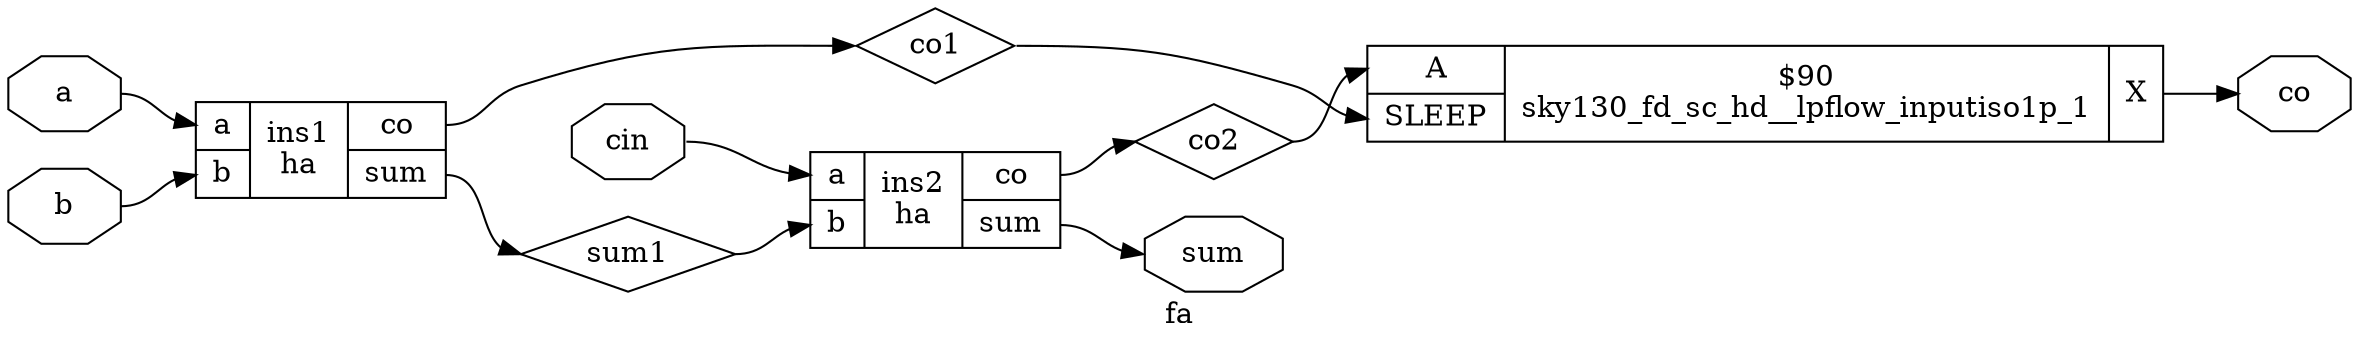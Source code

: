 digraph "fa" {
label="fa";
rankdir="LR";
remincross=true;
n1 [ shape=octagon, label="a", color="black", fontcolor="black" ];
n2 [ shape=octagon, label="b", color="black", fontcolor="black" ];
n3 [ shape=octagon, label="cin", color="black", fontcolor="black" ];
n4 [ shape=octagon, label="co", color="black", fontcolor="black" ];
n5 [ shape=diamond, label="co1", color="black", fontcolor="black" ];
n6 [ shape=diamond, label="co2", color="black", fontcolor="black" ];
n7 [ shape=octagon, label="sum", color="black", fontcolor="black" ];
n8 [ shape=diamond, label="sum1", color="black", fontcolor="black" ];
c12 [ shape=record, label="{{<p9> A|<p10> SLEEP}|$90\nsky130_fd_sc_hd__lpflow_inputiso1p_1|{<p11> X}}",  ];
c13 [ shape=record, label="{{<p1> a|<p2> b}|ins1\nha|{<p4> co|<p7> sum}}",  ];
c14 [ shape=record, label="{{<p1> a|<p2> b}|ins2\nha|{<p4> co|<p7> sum}}",  ];
n1:e -> c13:p1:w [color="black", fontcolor="black", label=""];
n2:e -> c13:p2:w [color="black", fontcolor="black", label=""];
n3:e -> c14:p1:w [color="black", fontcolor="black", label=""];
c12:p11:e -> n4:w [color="black", fontcolor="black", label=""];
c13:p4:e -> n5:w [color="black", fontcolor="black", label=""];
n5:e -> c12:p10:w [color="black", fontcolor="black", label=""];
c14:p4:e -> n6:w [color="black", fontcolor="black", label=""];
n6:e -> c12:p9:w [color="black", fontcolor="black", label=""];
c14:p7:e -> n7:w [color="black", fontcolor="black", label=""];
c13:p7:e -> n8:w [color="black", fontcolor="black", label=""];
n8:e -> c14:p2:w [color="black", fontcolor="black", label=""];
}
